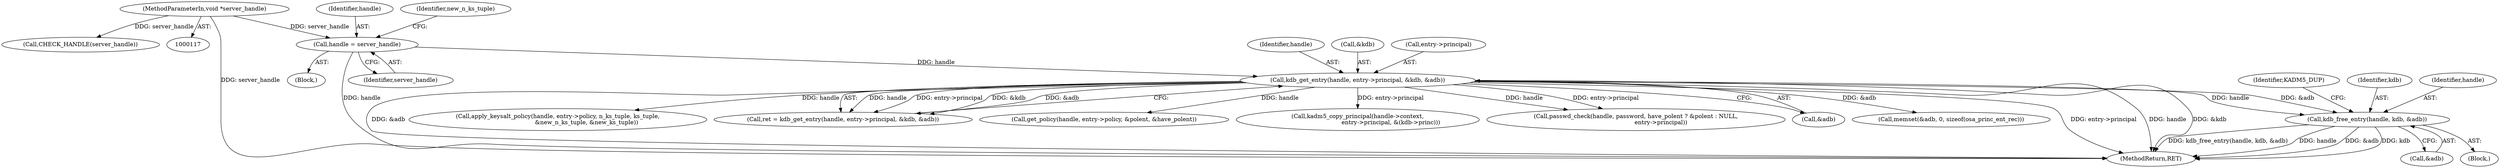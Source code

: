 digraph "0_krb5_b863de7fbf080b15e347a736fdda0a82d42f4f6b@API" {
"1000252" [label="(Call,kdb_free_entry(handle, kdb, &adb))"];
"1000237" [label="(Call,kdb_get_entry(handle, entry->principal, &kdb, &adb))"];
"1000136" [label="(Call,handle = server_handle)"];
"1000118" [label="(MethodParameterIn,void *server_handle)"];
"1000258" [label="(Identifier,KADM5_DUP)"];
"1000238" [label="(Identifier,handle)"];
"1000136" [label="(Call,handle = server_handle)"];
"1000237" [label="(Call,kdb_get_entry(handle, entry->principal, &kdb, &adb))"];
"1000720" [label="(MethodReturn,RET)"];
"1000255" [label="(Call,&adb)"];
"1000138" [label="(Identifier,server_handle)"];
"1000541" [label="(Call,apply_keysalt_policy(handle, entry->policy, n_ks_tuple, ks_tuple,\n                               &new_n_ks_tuple, &new_ks_tuple))"];
"1000124" [label="(Block,)"];
"1000118" [label="(MethodParameterIn,void *server_handle)"];
"1000149" [label="(Call,CHECK_HANDLE(server_handle))"];
"1000242" [label="(Call,&kdb)"];
"1000248" [label="(Block,)"];
"1000235" [label="(Call,ret = kdb_get_entry(handle, entry->principal, &kdb, &adb))"];
"1000297" [label="(Call,get_policy(handle, entry->policy, &polent, &have_polent))"];
"1000254" [label="(Identifier,kdb)"];
"1000253" [label="(Identifier,handle)"];
"1000488" [label="(Call,kadm5_copy_principal(handle->context,\n                                    entry->principal, &(kdb->princ)))"];
"1000239" [label="(Call,entry->principal)"];
"1000314" [label="(Call,passwd_check(handle, password, have_polent ? &polent : NULL,\n                           entry->principal))"];
"1000137" [label="(Identifier,handle)"];
"1000244" [label="(Call,&adb)"];
"1000252" [label="(Call,kdb_free_entry(handle, kdb, &adb))"];
"1000143" [label="(Identifier,new_n_ks_tuple)"];
"1000284" [label="(Call,memset(&adb, 0, sizeof(osa_princ_ent_rec)))"];
"1000252" -> "1000248"  [label="AST: "];
"1000252" -> "1000255"  [label="CFG: "];
"1000253" -> "1000252"  [label="AST: "];
"1000254" -> "1000252"  [label="AST: "];
"1000255" -> "1000252"  [label="AST: "];
"1000258" -> "1000252"  [label="CFG: "];
"1000252" -> "1000720"  [label="DDG: handle"];
"1000252" -> "1000720"  [label="DDG: &adb"];
"1000252" -> "1000720"  [label="DDG: kdb"];
"1000252" -> "1000720"  [label="DDG: kdb_free_entry(handle, kdb, &adb)"];
"1000237" -> "1000252"  [label="DDG: handle"];
"1000237" -> "1000252"  [label="DDG: &adb"];
"1000237" -> "1000235"  [label="AST: "];
"1000237" -> "1000244"  [label="CFG: "];
"1000238" -> "1000237"  [label="AST: "];
"1000239" -> "1000237"  [label="AST: "];
"1000242" -> "1000237"  [label="AST: "];
"1000244" -> "1000237"  [label="AST: "];
"1000235" -> "1000237"  [label="CFG: "];
"1000237" -> "1000720"  [label="DDG: entry->principal"];
"1000237" -> "1000720"  [label="DDG: handle"];
"1000237" -> "1000720"  [label="DDG: &kdb"];
"1000237" -> "1000720"  [label="DDG: &adb"];
"1000237" -> "1000235"  [label="DDG: handle"];
"1000237" -> "1000235"  [label="DDG: entry->principal"];
"1000237" -> "1000235"  [label="DDG: &kdb"];
"1000237" -> "1000235"  [label="DDG: &adb"];
"1000136" -> "1000237"  [label="DDG: handle"];
"1000237" -> "1000284"  [label="DDG: &adb"];
"1000237" -> "1000297"  [label="DDG: handle"];
"1000237" -> "1000314"  [label="DDG: handle"];
"1000237" -> "1000314"  [label="DDG: entry->principal"];
"1000237" -> "1000488"  [label="DDG: entry->principal"];
"1000237" -> "1000541"  [label="DDG: handle"];
"1000136" -> "1000124"  [label="AST: "];
"1000136" -> "1000138"  [label="CFG: "];
"1000137" -> "1000136"  [label="AST: "];
"1000138" -> "1000136"  [label="AST: "];
"1000143" -> "1000136"  [label="CFG: "];
"1000136" -> "1000720"  [label="DDG: handle"];
"1000118" -> "1000136"  [label="DDG: server_handle"];
"1000118" -> "1000117"  [label="AST: "];
"1000118" -> "1000720"  [label="DDG: server_handle"];
"1000118" -> "1000149"  [label="DDG: server_handle"];
}
